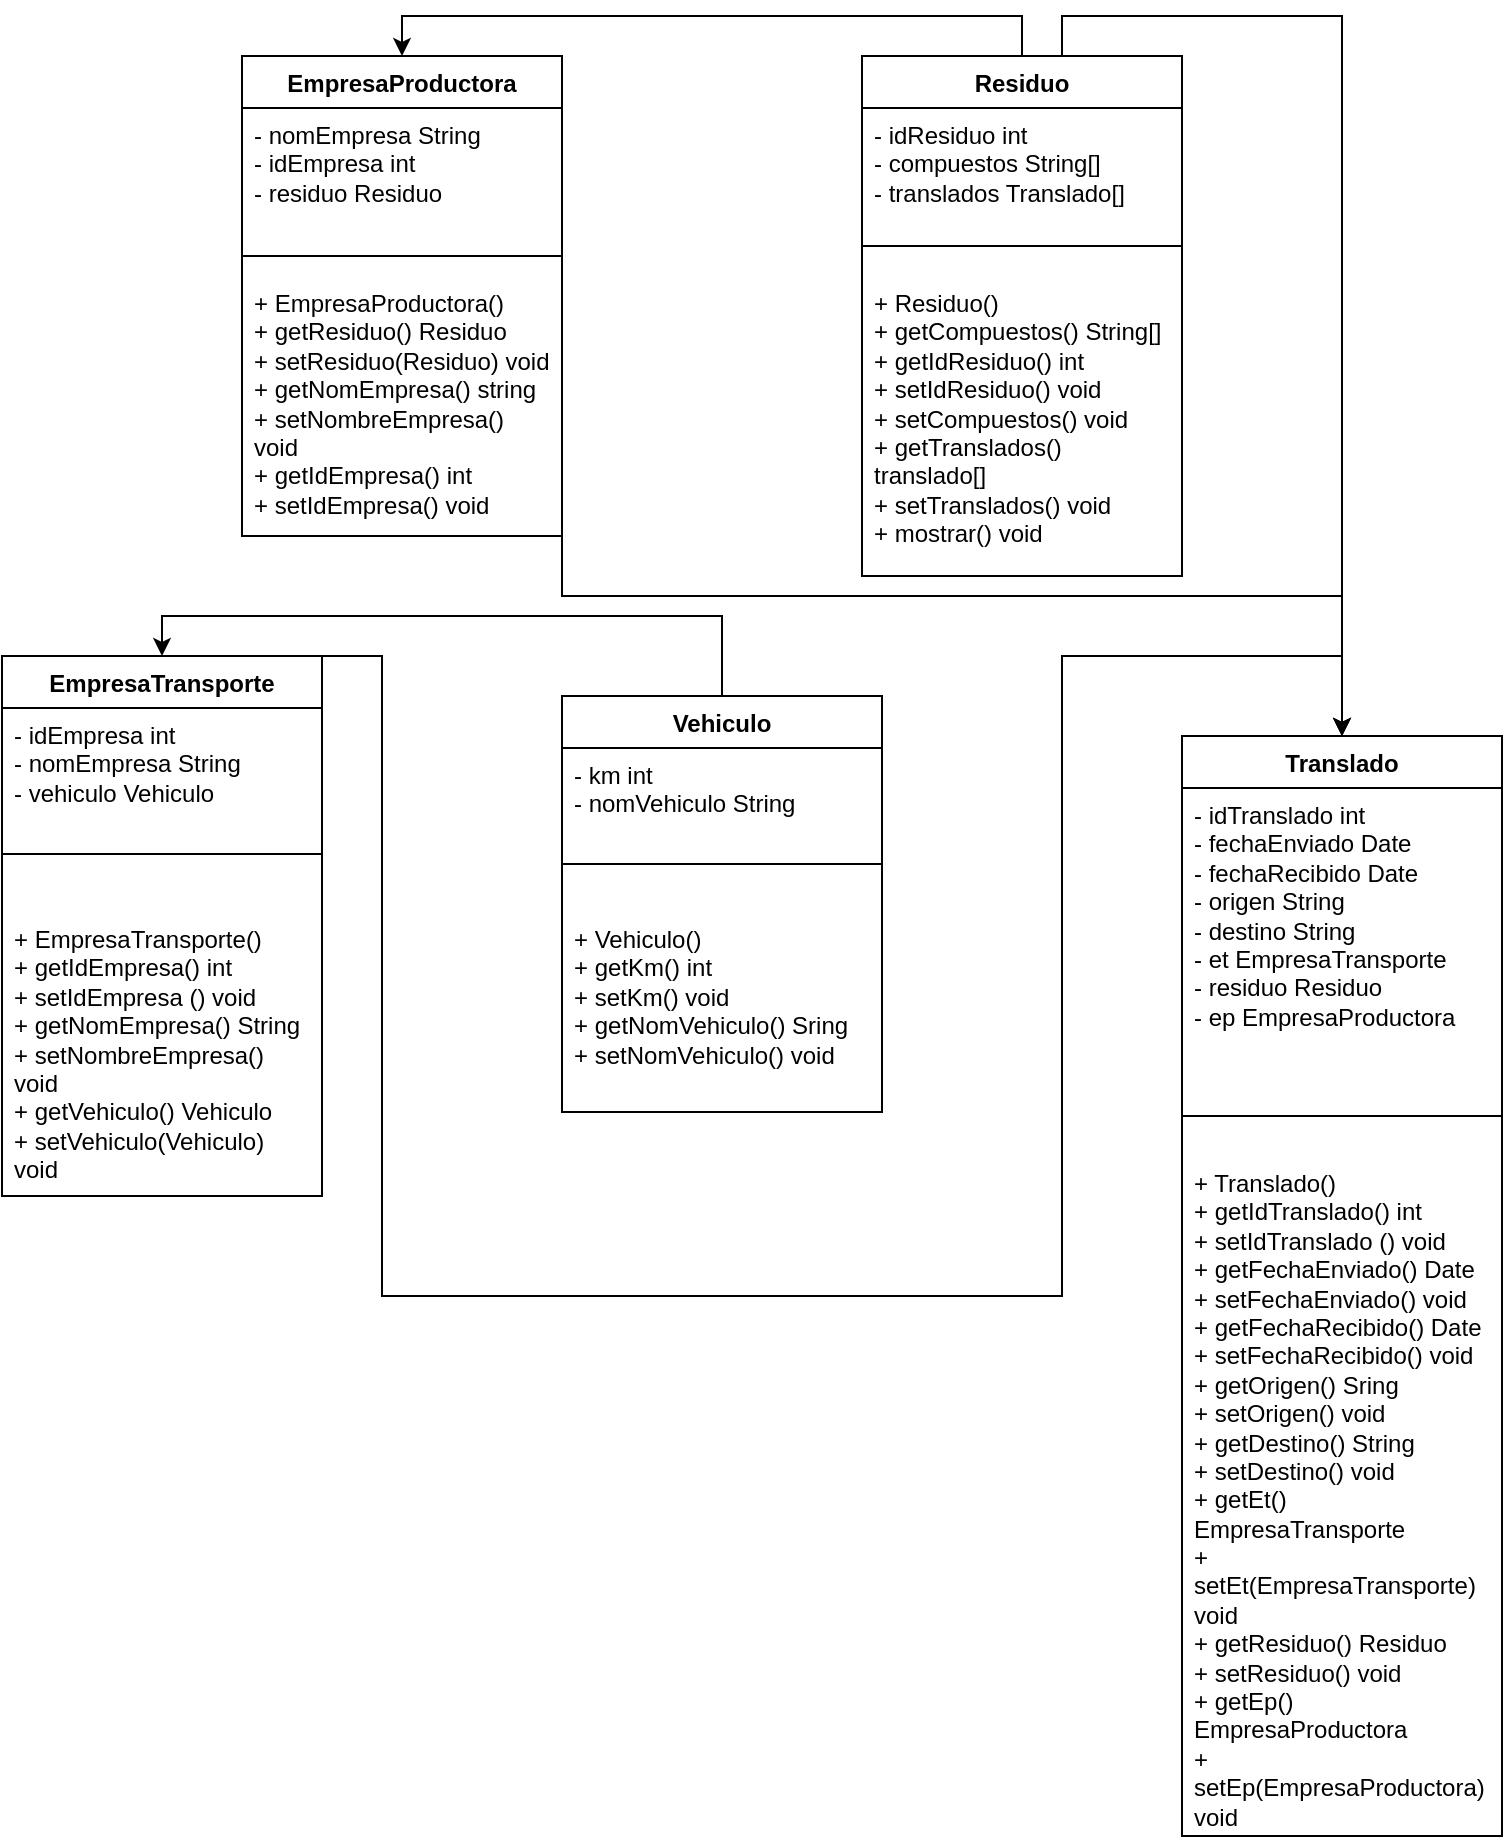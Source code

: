 <mxfile version="22.1.7" type="device">
  <diagram name="Página-1" id="o_KEH699Q1Kgybcd8lgZ">
    <mxGraphModel dx="1647" dy="769" grid="1" gridSize="10" guides="1" tooltips="1" connect="1" arrows="1" fold="1" page="1" pageScale="1" pageWidth="827" pageHeight="1169" math="0" shadow="0">
      <root>
        <mxCell id="0" />
        <mxCell id="1" parent="0" />
        <mxCell id="kJcnAYGdQIh8JdT8hxRe-1" value="EmpresaProductora" style="swimlane;fontStyle=1;align=center;verticalAlign=top;childLayout=stackLayout;horizontal=1;startSize=26;horizontalStack=0;resizeParent=1;resizeParentMax=0;resizeLast=0;collapsible=1;marginBottom=0;whiteSpace=wrap;html=1;" vertex="1" parent="1">
          <mxGeometry x="140" y="70" width="160" height="240" as="geometry" />
        </mxCell>
        <mxCell id="kJcnAYGdQIh8JdT8hxRe-2" value="- nomEmpresa String&lt;br&gt;- idEmpresa int&lt;br&gt;- residuo Residuo" style="text;strokeColor=none;fillColor=none;align=left;verticalAlign=top;spacingLeft=4;spacingRight=4;overflow=hidden;rotatable=0;points=[[0,0.5],[1,0.5]];portConstraint=eastwest;whiteSpace=wrap;html=1;" vertex="1" parent="kJcnAYGdQIh8JdT8hxRe-1">
          <mxGeometry y="26" width="160" height="64" as="geometry" />
        </mxCell>
        <mxCell id="kJcnAYGdQIh8JdT8hxRe-3" value="" style="line;strokeWidth=1;fillColor=none;align=left;verticalAlign=middle;spacingTop=-1;spacingLeft=3;spacingRight=3;rotatable=0;labelPosition=right;points=[];portConstraint=eastwest;strokeColor=inherit;" vertex="1" parent="kJcnAYGdQIh8JdT8hxRe-1">
          <mxGeometry y="90" width="160" height="20" as="geometry" />
        </mxCell>
        <mxCell id="kJcnAYGdQIh8JdT8hxRe-4" value="+ EmpresaProductora()&lt;br&gt;+ getResiduo() Residuo&lt;br&gt;+ setResiduo(Residuo) void&lt;br&gt;+ getNomEmpresa() string&lt;br&gt;+ setNombreEmpresa() void&lt;br&gt;+ getIdEmpresa() int&lt;br&gt;+ setIdEmpresa() void" style="text;strokeColor=none;fillColor=none;align=left;verticalAlign=top;spacingLeft=4;spacingRight=4;overflow=hidden;rotatable=0;points=[[0,0.5],[1,0.5]];portConstraint=eastwest;whiteSpace=wrap;html=1;" vertex="1" parent="kJcnAYGdQIh8JdT8hxRe-1">
          <mxGeometry y="110" width="160" height="130" as="geometry" />
        </mxCell>
        <mxCell id="kJcnAYGdQIh8JdT8hxRe-27" style="edgeStyle=orthogonalEdgeStyle;rounded=0;orthogonalLoop=1;jettySize=auto;html=1;exitX=0.75;exitY=0;exitDx=0;exitDy=0;entryX=0.5;entryY=0;entryDx=0;entryDy=0;fontFamily=Helvetica;fontSize=12;fontColor=default;startSize=26;" edge="1" parent="1" source="kJcnAYGdQIh8JdT8hxRe-5" target="kJcnAYGdQIh8JdT8hxRe-9">
          <mxGeometry relative="1" as="geometry">
            <Array as="points">
              <mxPoint x="210" y="370" />
              <mxPoint x="210" y="690" />
              <mxPoint x="550" y="690" />
              <mxPoint x="550" y="370" />
              <mxPoint x="690" y="370" />
            </Array>
          </mxGeometry>
        </mxCell>
        <mxCell id="kJcnAYGdQIh8JdT8hxRe-5" value="EmpresaTransporte" style="swimlane;fontStyle=1;align=center;verticalAlign=top;childLayout=stackLayout;horizontal=1;startSize=26;horizontalStack=0;resizeParent=1;resizeParentMax=0;resizeLast=0;collapsible=1;marginBottom=0;whiteSpace=wrap;html=1;" vertex="1" parent="1">
          <mxGeometry x="20" y="370" width="160" height="270" as="geometry" />
        </mxCell>
        <mxCell id="kJcnAYGdQIh8JdT8hxRe-6" value="- idEmpresa int&lt;br&gt;- nomEmpresa String&lt;br&gt;- vehiculo Vehiculo" style="text;strokeColor=none;fillColor=none;align=left;verticalAlign=top;spacingLeft=4;spacingRight=4;overflow=hidden;rotatable=0;points=[[0,0.5],[1,0.5]];portConstraint=eastwest;whiteSpace=wrap;html=1;" vertex="1" parent="kJcnAYGdQIh8JdT8hxRe-5">
          <mxGeometry y="26" width="160" height="44" as="geometry" />
        </mxCell>
        <mxCell id="kJcnAYGdQIh8JdT8hxRe-7" value="" style="line;strokeWidth=1;fillColor=none;align=left;verticalAlign=middle;spacingTop=-1;spacingLeft=3;spacingRight=3;rotatable=0;labelPosition=right;points=[];portConstraint=eastwest;strokeColor=inherit;" vertex="1" parent="kJcnAYGdQIh8JdT8hxRe-5">
          <mxGeometry y="70" width="160" height="58" as="geometry" />
        </mxCell>
        <mxCell id="kJcnAYGdQIh8JdT8hxRe-8" value="+ EmpresaTransporte()&lt;br&gt;+ getIdEmpresa() int&lt;br&gt;+ setIdEmpresa () void&lt;br&gt;+ getNomEmpresa() String&lt;br&gt;+ setNombreEmpresa() void&lt;br&gt;+ getVehiculo() Vehiculo&lt;br&gt;+ setVehiculo(Vehiculo) void" style="text;strokeColor=none;fillColor=none;align=left;verticalAlign=top;spacingLeft=4;spacingRight=4;overflow=hidden;rotatable=0;points=[[0,0.5],[1,0.5]];portConstraint=eastwest;whiteSpace=wrap;html=1;" vertex="1" parent="kJcnAYGdQIh8JdT8hxRe-5">
          <mxGeometry y="128" width="160" height="142" as="geometry" />
        </mxCell>
        <mxCell id="kJcnAYGdQIh8JdT8hxRe-9" value="Translado" style="swimlane;fontStyle=1;align=center;verticalAlign=top;childLayout=stackLayout;horizontal=1;startSize=26;horizontalStack=0;resizeParent=1;resizeParentMax=0;resizeLast=0;collapsible=1;marginBottom=0;whiteSpace=wrap;html=1;" vertex="1" parent="1">
          <mxGeometry x="610" y="410" width="160" height="550" as="geometry" />
        </mxCell>
        <mxCell id="kJcnAYGdQIh8JdT8hxRe-10" value="- idTranslado int&lt;br&gt;- fechaEnviado Date&lt;br&gt;- fechaRecibido Date&lt;br&gt;- origen String&lt;br&gt;- destino String&lt;br&gt;- et EmpresaTransporte&lt;br&gt;- residuo Residuo&lt;br&gt;- ep EmpresaProductora" style="text;strokeColor=none;fillColor=none;align=left;verticalAlign=top;spacingLeft=4;spacingRight=4;overflow=hidden;rotatable=0;points=[[0,0.5],[1,0.5]];portConstraint=eastwest;whiteSpace=wrap;html=1;" vertex="1" parent="kJcnAYGdQIh8JdT8hxRe-9">
          <mxGeometry y="26" width="160" height="144" as="geometry" />
        </mxCell>
        <mxCell id="kJcnAYGdQIh8JdT8hxRe-11" value="" style="line;strokeWidth=1;fillColor=none;align=left;verticalAlign=middle;spacingTop=-1;spacingLeft=3;spacingRight=3;rotatable=0;labelPosition=right;points=[];portConstraint=eastwest;strokeColor=inherit;" vertex="1" parent="kJcnAYGdQIh8JdT8hxRe-9">
          <mxGeometry y="170" width="160" height="40" as="geometry" />
        </mxCell>
        <mxCell id="kJcnAYGdQIh8JdT8hxRe-12" value="+ Translado()&lt;br&gt;+ getIdTranslado() int&lt;br&gt;+ setIdTranslado () void&lt;br&gt;+ getFechaEnviado() Date&lt;br&gt;+ setFechaEnviado() void&lt;br&gt;+ getFechaRecibido() Date&lt;br&gt;+ setFechaRecibido() void&lt;br&gt;+ getOrigen() Sring&lt;br&gt;+ setOrigen() void&lt;br&gt;+ getDestino() String&lt;br&gt;+ setDestino() void&lt;br&gt;+ getEt() EmpresaTransporte&lt;br&gt;+ setEt(EmpresaTransporte) void&lt;br&gt;+ getResiduo() Residuo&lt;br&gt;+ setResiduo() void&lt;br&gt;+ getEp() EmpresaProductora&lt;br&gt;+ setEp(EmpresaProductora) void&lt;br&gt;" style="text;strokeColor=none;fillColor=none;align=left;verticalAlign=top;spacingLeft=4;spacingRight=4;overflow=hidden;rotatable=0;points=[[0,0.5],[1,0.5]];portConstraint=eastwest;whiteSpace=wrap;html=1;" vertex="1" parent="kJcnAYGdQIh8JdT8hxRe-9">
          <mxGeometry y="210" width="160" height="340" as="geometry" />
        </mxCell>
        <mxCell id="kJcnAYGdQIh8JdT8hxRe-24" style="edgeStyle=orthogonalEdgeStyle;rounded=0;orthogonalLoop=1;jettySize=auto;html=1;exitX=0;exitY=0;exitDx=0;exitDy=0;entryX=0.5;entryY=0;entryDx=0;entryDy=0;fontFamily=Helvetica;fontSize=12;fontColor=default;startSize=26;" edge="1" parent="1" source="kJcnAYGdQIh8JdT8hxRe-13" target="kJcnAYGdQIh8JdT8hxRe-1">
          <mxGeometry relative="1" as="geometry">
            <Array as="points">
              <mxPoint x="530" y="70" />
              <mxPoint x="530" y="50" />
              <mxPoint x="220" y="50" />
            </Array>
          </mxGeometry>
        </mxCell>
        <mxCell id="kJcnAYGdQIh8JdT8hxRe-29" style="edgeStyle=orthogonalEdgeStyle;rounded=0;orthogonalLoop=1;jettySize=auto;html=1;exitX=0.5;exitY=0;exitDx=0;exitDy=0;entryX=0.5;entryY=0;entryDx=0;entryDy=0;fontFamily=Helvetica;fontSize=12;fontColor=default;startSize=26;" edge="1" parent="1" source="kJcnAYGdQIh8JdT8hxRe-13" target="kJcnAYGdQIh8JdT8hxRe-9">
          <mxGeometry relative="1" as="geometry">
            <Array as="points">
              <mxPoint x="550" y="70" />
              <mxPoint x="550" y="50" />
              <mxPoint x="690" y="50" />
            </Array>
          </mxGeometry>
        </mxCell>
        <mxCell id="kJcnAYGdQIh8JdT8hxRe-13" value="Residuo" style="swimlane;fontStyle=1;align=center;verticalAlign=top;childLayout=stackLayout;horizontal=1;startSize=26;horizontalStack=0;resizeParent=1;resizeParentMax=0;resizeLast=0;collapsible=1;marginBottom=0;whiteSpace=wrap;html=1;" vertex="1" parent="1">
          <mxGeometry x="450" y="70" width="160" height="260" as="geometry" />
        </mxCell>
        <mxCell id="kJcnAYGdQIh8JdT8hxRe-14" value="- idResiduo int&lt;br&gt;- compuestos String[]&lt;br&gt;- translados Translado[]" style="text;strokeColor=none;fillColor=none;align=left;verticalAlign=top;spacingLeft=4;spacingRight=4;overflow=hidden;rotatable=0;points=[[0,0.5],[1,0.5]];portConstraint=eastwest;whiteSpace=wrap;html=1;" vertex="1" parent="kJcnAYGdQIh8JdT8hxRe-13">
          <mxGeometry y="26" width="160" height="54" as="geometry" />
        </mxCell>
        <mxCell id="kJcnAYGdQIh8JdT8hxRe-15" value="" style="line;strokeWidth=1;fillColor=none;align=left;verticalAlign=middle;spacingTop=-1;spacingLeft=3;spacingRight=3;rotatable=0;labelPosition=right;points=[];portConstraint=eastwest;strokeColor=inherit;" vertex="1" parent="kJcnAYGdQIh8JdT8hxRe-13">
          <mxGeometry y="80" width="160" height="30" as="geometry" />
        </mxCell>
        <mxCell id="kJcnAYGdQIh8JdT8hxRe-16" value="+ Residuo()&lt;br&gt;+ getCompuestos() String[]&lt;br&gt;+ getIdResiduo() int&lt;br&gt;+ setIdResiduo() void&lt;br&gt;+ setCompuestos() void&lt;br&gt;+ getTranslados() translado[]&lt;br&gt;+ setTranslados() void&lt;br&gt;+ mostrar() void" style="text;strokeColor=none;fillColor=none;align=left;verticalAlign=top;spacingLeft=4;spacingRight=4;overflow=hidden;rotatable=0;points=[[0,0.5],[1,0.5]];portConstraint=eastwest;whiteSpace=wrap;html=1;" vertex="1" parent="kJcnAYGdQIh8JdT8hxRe-13">
          <mxGeometry y="110" width="160" height="150" as="geometry" />
        </mxCell>
        <mxCell id="kJcnAYGdQIh8JdT8hxRe-26" style="edgeStyle=orthogonalEdgeStyle;rounded=0;orthogonalLoop=1;jettySize=auto;html=1;exitX=0.5;exitY=0;exitDx=0;exitDy=0;entryX=0.5;entryY=0;entryDx=0;entryDy=0;fontFamily=Helvetica;fontSize=12;fontColor=default;startSize=26;" edge="1" parent="1" source="kJcnAYGdQIh8JdT8hxRe-17" target="kJcnAYGdQIh8JdT8hxRe-5">
          <mxGeometry relative="1" as="geometry">
            <Array as="points">
              <mxPoint x="380" y="350" />
              <mxPoint x="100" y="350" />
            </Array>
          </mxGeometry>
        </mxCell>
        <mxCell id="kJcnAYGdQIh8JdT8hxRe-17" value="Vehiculo" style="swimlane;fontStyle=1;align=center;verticalAlign=top;childLayout=stackLayout;horizontal=1;startSize=26;horizontalStack=0;resizeParent=1;resizeParentMax=0;resizeLast=0;collapsible=1;marginBottom=0;whiteSpace=wrap;html=1;" vertex="1" parent="1">
          <mxGeometry x="300" y="390" width="160" height="208" as="geometry" />
        </mxCell>
        <mxCell id="kJcnAYGdQIh8JdT8hxRe-18" value="- km int&lt;br&gt;- nomVehiculo String" style="text;strokeColor=none;fillColor=none;align=left;verticalAlign=top;spacingLeft=4;spacingRight=4;overflow=hidden;rotatable=0;points=[[0,0.5],[1,0.5]];portConstraint=eastwest;whiteSpace=wrap;html=1;" vertex="1" parent="kJcnAYGdQIh8JdT8hxRe-17">
          <mxGeometry y="26" width="160" height="34" as="geometry" />
        </mxCell>
        <mxCell id="kJcnAYGdQIh8JdT8hxRe-19" value="" style="line;strokeWidth=1;fillColor=none;align=left;verticalAlign=middle;spacingTop=-1;spacingLeft=3;spacingRight=3;rotatable=0;labelPosition=right;points=[];portConstraint=eastwest;strokeColor=inherit;" vertex="1" parent="kJcnAYGdQIh8JdT8hxRe-17">
          <mxGeometry y="60" width="160" height="48" as="geometry" />
        </mxCell>
        <mxCell id="kJcnAYGdQIh8JdT8hxRe-20" value="+ Vehiculo()&lt;br&gt;+ getKm() int&lt;br&gt;+ setKm() void&lt;br&gt;+ getNomVehiculo() Sring&lt;br&gt;+ setNomVehiculo() void&lt;br&gt;" style="text;strokeColor=none;fillColor=none;align=left;verticalAlign=top;spacingLeft=4;spacingRight=4;overflow=hidden;rotatable=0;points=[[0,0.5],[1,0.5]];portConstraint=eastwest;whiteSpace=wrap;html=1;" vertex="1" parent="kJcnAYGdQIh8JdT8hxRe-17">
          <mxGeometry y="108" width="160" height="100" as="geometry" />
        </mxCell>
        <mxCell id="kJcnAYGdQIh8JdT8hxRe-28" style="edgeStyle=orthogonalEdgeStyle;rounded=0;orthogonalLoop=1;jettySize=auto;html=1;exitX=1;exitY=0.5;exitDx=0;exitDy=0;entryX=0.5;entryY=0;entryDx=0;entryDy=0;fontFamily=Helvetica;fontSize=12;fontColor=default;startSize=26;" edge="1" parent="1" source="kJcnAYGdQIh8JdT8hxRe-2" target="kJcnAYGdQIh8JdT8hxRe-9">
          <mxGeometry relative="1" as="geometry">
            <Array as="points">
              <mxPoint x="300" y="340" />
              <mxPoint x="690" y="340" />
            </Array>
          </mxGeometry>
        </mxCell>
      </root>
    </mxGraphModel>
  </diagram>
</mxfile>

